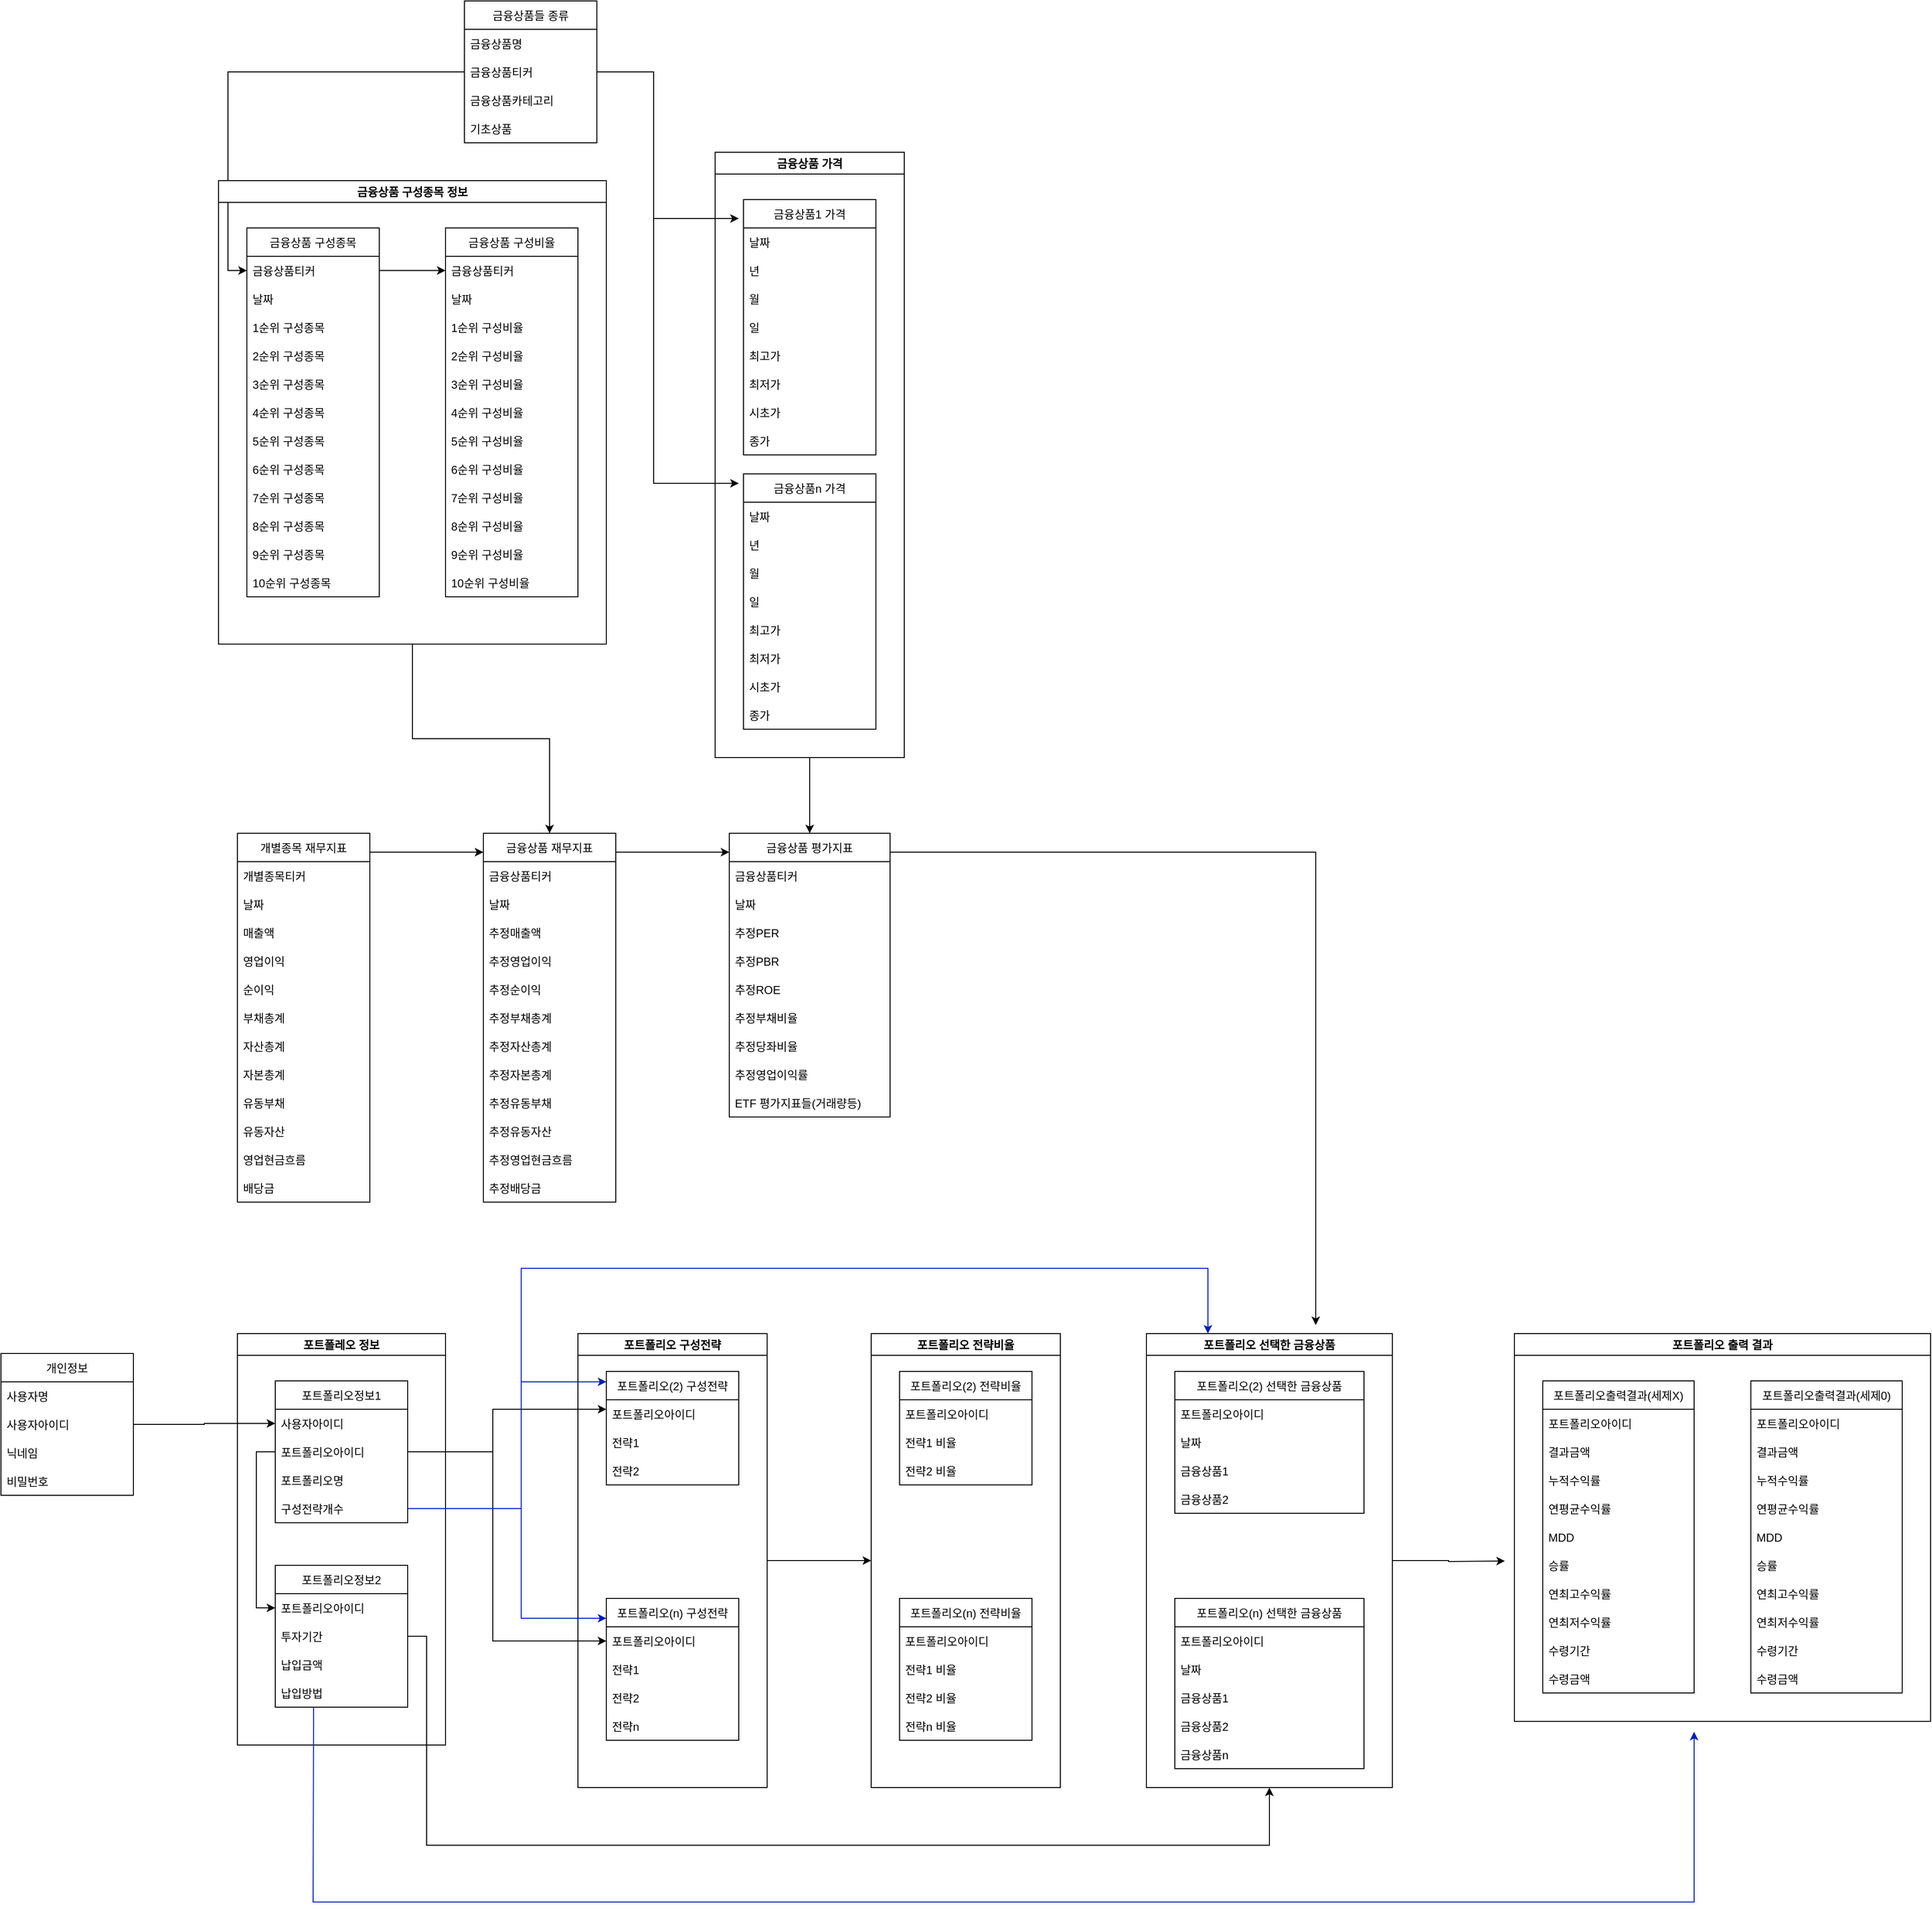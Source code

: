 <mxfile version="20.1.1" type="device"><diagram id="GFtjAihlC2JO0e8D6ko2" name="Page-1"><mxGraphModel dx="4281" dy="3286" grid="1" gridSize="10" guides="1" tooltips="1" connect="1" arrows="1" fold="1" page="1" pageScale="1" pageWidth="827" pageHeight="1169" math="0" shadow="0"><root><mxCell id="0"/><mxCell id="1" parent="0"/><mxCell id="YoC8NdEeGXSL1M3V699k-15" style="edgeStyle=orthogonalEdgeStyle;rounded=0;orthogonalLoop=1;jettySize=auto;html=1;entryX=0;entryY=0.5;entryDx=0;entryDy=0;" edge="1" parent="1" source="wI8_ZydbET9ZYzjQQSY7-1" target="wI8_ZydbET9ZYzjQQSY7-44"><mxGeometry relative="1" as="geometry"><Array as="points"><mxPoint x="-370" y="-165"/><mxPoint x="-370" y="45"/></Array></mxGeometry></mxCell><mxCell id="wI8_ZydbET9ZYzjQQSY7-1" value="금융상품들 종류" style="swimlane;fontStyle=0;childLayout=stackLayout;horizontal=1;startSize=30;horizontalStack=0;resizeParent=1;resizeParentMax=0;resizeLast=0;collapsible=1;marginBottom=0;" parent="1" vertex="1"><mxGeometry x="-120" y="-240" width="140" height="150" as="geometry"/></mxCell><mxCell id="wI8_ZydbET9ZYzjQQSY7-2" value="금융상품명" style="text;strokeColor=none;fillColor=none;align=left;verticalAlign=middle;spacingLeft=4;spacingRight=4;overflow=hidden;points=[[0,0.5],[1,0.5]];portConstraint=eastwest;rotatable=0;" parent="wI8_ZydbET9ZYzjQQSY7-1" vertex="1"><mxGeometry y="30" width="140" height="30" as="geometry"/></mxCell><mxCell id="wI8_ZydbET9ZYzjQQSY7-3" value="금융상품티커" style="text;strokeColor=none;fillColor=none;align=left;verticalAlign=middle;spacingLeft=4;spacingRight=4;overflow=hidden;points=[[0,0.5],[1,0.5]];portConstraint=eastwest;rotatable=0;" parent="wI8_ZydbET9ZYzjQQSY7-1" vertex="1"><mxGeometry y="60" width="140" height="30" as="geometry"/></mxCell><mxCell id="wI8_ZydbET9ZYzjQQSY7-4" value="금융상품카테고리" style="text;strokeColor=none;fillColor=none;align=left;verticalAlign=middle;spacingLeft=4;spacingRight=4;overflow=hidden;points=[[0,0.5],[1,0.5]];portConstraint=eastwest;rotatable=0;" parent="wI8_ZydbET9ZYzjQQSY7-1" vertex="1"><mxGeometry y="90" width="140" height="30" as="geometry"/></mxCell><mxCell id="wI8_ZydbET9ZYzjQQSY7-10" value="기초상품" style="text;strokeColor=none;fillColor=none;align=left;verticalAlign=middle;spacingLeft=4;spacingRight=4;overflow=hidden;points=[[0,0.5],[1,0.5]];portConstraint=eastwest;rotatable=0;" parent="wI8_ZydbET9ZYzjQQSY7-1" vertex="1"><mxGeometry y="120" width="140" height="30" as="geometry"/></mxCell><mxCell id="wI8_ZydbET9ZYzjQQSY7-11" value="금융상품1 가격" style="swimlane;fontStyle=0;childLayout=stackLayout;horizontal=1;startSize=30;horizontalStack=0;resizeParent=1;resizeParentMax=0;resizeLast=0;collapsible=1;marginBottom=0;" parent="1" vertex="1"><mxGeometry x="175" y="-30" width="140" height="270" as="geometry"/></mxCell><mxCell id="wI8_ZydbET9ZYzjQQSY7-12" value="날짜" style="text;strokeColor=none;fillColor=none;align=left;verticalAlign=middle;spacingLeft=4;spacingRight=4;overflow=hidden;points=[[0,0.5],[1,0.5]];portConstraint=eastwest;rotatable=0;" parent="wI8_ZydbET9ZYzjQQSY7-11" vertex="1"><mxGeometry y="30" width="140" height="30" as="geometry"/></mxCell><mxCell id="wI8_ZydbET9ZYzjQQSY7-13" value="년" style="text;strokeColor=none;fillColor=none;align=left;verticalAlign=middle;spacingLeft=4;spacingRight=4;overflow=hidden;points=[[0,0.5],[1,0.5]];portConstraint=eastwest;rotatable=0;" parent="wI8_ZydbET9ZYzjQQSY7-11" vertex="1"><mxGeometry y="60" width="140" height="30" as="geometry"/></mxCell><mxCell id="wI8_ZydbET9ZYzjQQSY7-14" value="월" style="text;strokeColor=none;fillColor=none;align=left;verticalAlign=middle;spacingLeft=4;spacingRight=4;overflow=hidden;points=[[0,0.5],[1,0.5]];portConstraint=eastwest;rotatable=0;" parent="wI8_ZydbET9ZYzjQQSY7-11" vertex="1"><mxGeometry y="90" width="140" height="30" as="geometry"/></mxCell><mxCell id="wI8_ZydbET9ZYzjQQSY7-15" value="일" style="text;strokeColor=none;fillColor=none;align=left;verticalAlign=middle;spacingLeft=4;spacingRight=4;overflow=hidden;points=[[0,0.5],[1,0.5]];portConstraint=eastwest;rotatable=0;" parent="wI8_ZydbET9ZYzjQQSY7-11" vertex="1"><mxGeometry y="120" width="140" height="30" as="geometry"/></mxCell><mxCell id="wI8_ZydbET9ZYzjQQSY7-16" value="최고가" style="text;strokeColor=none;fillColor=none;align=left;verticalAlign=middle;spacingLeft=4;spacingRight=4;overflow=hidden;points=[[0,0.5],[1,0.5]];portConstraint=eastwest;rotatable=0;" parent="wI8_ZydbET9ZYzjQQSY7-11" vertex="1"><mxGeometry y="150" width="140" height="30" as="geometry"/></mxCell><mxCell id="wI8_ZydbET9ZYzjQQSY7-17" value="최저가" style="text;strokeColor=none;fillColor=none;align=left;verticalAlign=middle;spacingLeft=4;spacingRight=4;overflow=hidden;points=[[0,0.5],[1,0.5]];portConstraint=eastwest;rotatable=0;" parent="wI8_ZydbET9ZYzjQQSY7-11" vertex="1"><mxGeometry y="180" width="140" height="30" as="geometry"/></mxCell><mxCell id="wI8_ZydbET9ZYzjQQSY7-18" value="시초가" style="text;strokeColor=none;fillColor=none;align=left;verticalAlign=middle;spacingLeft=4;spacingRight=4;overflow=hidden;points=[[0,0.5],[1,0.5]];portConstraint=eastwest;rotatable=0;" parent="wI8_ZydbET9ZYzjQQSY7-11" vertex="1"><mxGeometry y="210" width="140" height="30" as="geometry"/></mxCell><mxCell id="wI8_ZydbET9ZYzjQQSY7-19" value="종가" style="text;strokeColor=none;fillColor=none;align=left;verticalAlign=middle;spacingLeft=4;spacingRight=4;overflow=hidden;points=[[0,0.5],[1,0.5]];portConstraint=eastwest;rotatable=0;" parent="wI8_ZydbET9ZYzjQQSY7-11" vertex="1"><mxGeometry y="240" width="140" height="30" as="geometry"/></mxCell><mxCell id="wI8_ZydbET9ZYzjQQSY7-56" value="개별종목 재무지표" style="swimlane;fontStyle=0;childLayout=stackLayout;horizontal=1;startSize=30;horizontalStack=0;resizeParent=1;resizeParentMax=0;resizeLast=0;collapsible=1;marginBottom=0;" parent="1" vertex="1"><mxGeometry x="-360" y="640" width="140" height="390" as="geometry"/></mxCell><mxCell id="wI8_ZydbET9ZYzjQQSY7-57" value="개별종목티커" style="text;strokeColor=none;fillColor=none;align=left;verticalAlign=middle;spacingLeft=4;spacingRight=4;overflow=hidden;points=[[0,0.5],[1,0.5]];portConstraint=eastwest;rotatable=0;" parent="wI8_ZydbET9ZYzjQQSY7-56" vertex="1"><mxGeometry y="30" width="140" height="30" as="geometry"/></mxCell><mxCell id="wI8_ZydbET9ZYzjQQSY7-58" value="날짜" style="text;strokeColor=none;fillColor=none;align=left;verticalAlign=middle;spacingLeft=4;spacingRight=4;overflow=hidden;points=[[0,0.5],[1,0.5]];portConstraint=eastwest;rotatable=0;" parent="wI8_ZydbET9ZYzjQQSY7-56" vertex="1"><mxGeometry y="60" width="140" height="30" as="geometry"/></mxCell><mxCell id="wI8_ZydbET9ZYzjQQSY7-59" value="매출액" style="text;strokeColor=none;fillColor=none;align=left;verticalAlign=middle;spacingLeft=4;spacingRight=4;overflow=hidden;points=[[0,0.5],[1,0.5]];portConstraint=eastwest;rotatable=0;" parent="wI8_ZydbET9ZYzjQQSY7-56" vertex="1"><mxGeometry y="90" width="140" height="30" as="geometry"/></mxCell><mxCell id="wI8_ZydbET9ZYzjQQSY7-60" value="영업이익" style="text;strokeColor=none;fillColor=none;align=left;verticalAlign=middle;spacingLeft=4;spacingRight=4;overflow=hidden;points=[[0,0.5],[1,0.5]];portConstraint=eastwest;rotatable=0;" parent="wI8_ZydbET9ZYzjQQSY7-56" vertex="1"><mxGeometry y="120" width="140" height="30" as="geometry"/></mxCell><mxCell id="wI8_ZydbET9ZYzjQQSY7-61" value="순이익" style="text;strokeColor=none;fillColor=none;align=left;verticalAlign=middle;spacingLeft=4;spacingRight=4;overflow=hidden;points=[[0,0.5],[1,0.5]];portConstraint=eastwest;rotatable=0;" parent="wI8_ZydbET9ZYzjQQSY7-56" vertex="1"><mxGeometry y="150" width="140" height="30" as="geometry"/></mxCell><mxCell id="wI8_ZydbET9ZYzjQQSY7-62" value="부채총계" style="text;strokeColor=none;fillColor=none;align=left;verticalAlign=middle;spacingLeft=4;spacingRight=4;overflow=hidden;points=[[0,0.5],[1,0.5]];portConstraint=eastwest;rotatable=0;" parent="wI8_ZydbET9ZYzjQQSY7-56" vertex="1"><mxGeometry y="180" width="140" height="30" as="geometry"/></mxCell><mxCell id="wI8_ZydbET9ZYzjQQSY7-63" value="자산총계" style="text;strokeColor=none;fillColor=none;align=left;verticalAlign=middle;spacingLeft=4;spacingRight=4;overflow=hidden;points=[[0,0.5],[1,0.5]];portConstraint=eastwest;rotatable=0;" parent="wI8_ZydbET9ZYzjQQSY7-56" vertex="1"><mxGeometry y="210" width="140" height="30" as="geometry"/></mxCell><mxCell id="wI8_ZydbET9ZYzjQQSY7-64" value="자본총계" style="text;strokeColor=none;fillColor=none;align=left;verticalAlign=middle;spacingLeft=4;spacingRight=4;overflow=hidden;points=[[0,0.5],[1,0.5]];portConstraint=eastwest;rotatable=0;" parent="wI8_ZydbET9ZYzjQQSY7-56" vertex="1"><mxGeometry y="240" width="140" height="30" as="geometry"/></mxCell><mxCell id="wI8_ZydbET9ZYzjQQSY7-65" value="유동부채" style="text;strokeColor=none;fillColor=none;align=left;verticalAlign=middle;spacingLeft=4;spacingRight=4;overflow=hidden;points=[[0,0.5],[1,0.5]];portConstraint=eastwest;rotatable=0;" parent="wI8_ZydbET9ZYzjQQSY7-56" vertex="1"><mxGeometry y="270" width="140" height="30" as="geometry"/></mxCell><mxCell id="wI8_ZydbET9ZYzjQQSY7-66" value="유동자산" style="text;strokeColor=none;fillColor=none;align=left;verticalAlign=middle;spacingLeft=4;spacingRight=4;overflow=hidden;points=[[0,0.5],[1,0.5]];portConstraint=eastwest;rotatable=0;" parent="wI8_ZydbET9ZYzjQQSY7-56" vertex="1"><mxGeometry y="300" width="140" height="30" as="geometry"/></mxCell><mxCell id="wI8_ZydbET9ZYzjQQSY7-67" value="영업현금흐름" style="text;strokeColor=none;fillColor=none;align=left;verticalAlign=middle;spacingLeft=4;spacingRight=4;overflow=hidden;points=[[0,0.5],[1,0.5]];portConstraint=eastwest;rotatable=0;" parent="wI8_ZydbET9ZYzjQQSY7-56" vertex="1"><mxGeometry y="330" width="140" height="30" as="geometry"/></mxCell><mxCell id="wI8_ZydbET9ZYzjQQSY7-68" value="배당금" style="text;strokeColor=none;fillColor=none;align=left;verticalAlign=middle;spacingLeft=4;spacingRight=4;overflow=hidden;points=[[0,0.5],[1,0.5]];portConstraint=eastwest;rotatable=0;" parent="wI8_ZydbET9ZYzjQQSY7-56" vertex="1"><mxGeometry y="360" width="140" height="30" as="geometry"/></mxCell><mxCell id="wI8_ZydbET9ZYzjQQSY7-70" value="금융상품 재무지표" style="swimlane;fontStyle=0;childLayout=stackLayout;horizontal=1;startSize=30;horizontalStack=0;resizeParent=1;resizeParentMax=0;resizeLast=0;collapsible=1;marginBottom=0;" parent="1" vertex="1"><mxGeometry x="-100" y="640" width="140" height="390" as="geometry"/></mxCell><mxCell id="wI8_ZydbET9ZYzjQQSY7-71" value="금융상품티커" style="text;strokeColor=none;fillColor=none;align=left;verticalAlign=middle;spacingLeft=4;spacingRight=4;overflow=hidden;points=[[0,0.5],[1,0.5]];portConstraint=eastwest;rotatable=0;" parent="wI8_ZydbET9ZYzjQQSY7-70" vertex="1"><mxGeometry y="30" width="140" height="30" as="geometry"/></mxCell><mxCell id="wI8_ZydbET9ZYzjQQSY7-72" value="날짜" style="text;strokeColor=none;fillColor=none;align=left;verticalAlign=middle;spacingLeft=4;spacingRight=4;overflow=hidden;points=[[0,0.5],[1,0.5]];portConstraint=eastwest;rotatable=0;" parent="wI8_ZydbET9ZYzjQQSY7-70" vertex="1"><mxGeometry y="60" width="140" height="30" as="geometry"/></mxCell><mxCell id="wI8_ZydbET9ZYzjQQSY7-73" value="추정매출액" style="text;strokeColor=none;fillColor=none;align=left;verticalAlign=middle;spacingLeft=4;spacingRight=4;overflow=hidden;points=[[0,0.5],[1,0.5]];portConstraint=eastwest;rotatable=0;" parent="wI8_ZydbET9ZYzjQQSY7-70" vertex="1"><mxGeometry y="90" width="140" height="30" as="geometry"/></mxCell><mxCell id="wI8_ZydbET9ZYzjQQSY7-74" value="추정영업이익" style="text;strokeColor=none;fillColor=none;align=left;verticalAlign=middle;spacingLeft=4;spacingRight=4;overflow=hidden;points=[[0,0.5],[1,0.5]];portConstraint=eastwest;rotatable=0;" parent="wI8_ZydbET9ZYzjQQSY7-70" vertex="1"><mxGeometry y="120" width="140" height="30" as="geometry"/></mxCell><mxCell id="wI8_ZydbET9ZYzjQQSY7-75" value="추정순이익" style="text;strokeColor=none;fillColor=none;align=left;verticalAlign=middle;spacingLeft=4;spacingRight=4;overflow=hidden;points=[[0,0.5],[1,0.5]];portConstraint=eastwest;rotatable=0;" parent="wI8_ZydbET9ZYzjQQSY7-70" vertex="1"><mxGeometry y="150" width="140" height="30" as="geometry"/></mxCell><mxCell id="wI8_ZydbET9ZYzjQQSY7-76" value="추정부채총계" style="text;strokeColor=none;fillColor=none;align=left;verticalAlign=middle;spacingLeft=4;spacingRight=4;overflow=hidden;points=[[0,0.5],[1,0.5]];portConstraint=eastwest;rotatable=0;" parent="wI8_ZydbET9ZYzjQQSY7-70" vertex="1"><mxGeometry y="180" width="140" height="30" as="geometry"/></mxCell><mxCell id="wI8_ZydbET9ZYzjQQSY7-77" value="추정자산총계" style="text;strokeColor=none;fillColor=none;align=left;verticalAlign=middle;spacingLeft=4;spacingRight=4;overflow=hidden;points=[[0,0.5],[1,0.5]];portConstraint=eastwest;rotatable=0;" parent="wI8_ZydbET9ZYzjQQSY7-70" vertex="1"><mxGeometry y="210" width="140" height="30" as="geometry"/></mxCell><mxCell id="wI8_ZydbET9ZYzjQQSY7-78" value="추정자본총계" style="text;strokeColor=none;fillColor=none;align=left;verticalAlign=middle;spacingLeft=4;spacingRight=4;overflow=hidden;points=[[0,0.5],[1,0.5]];portConstraint=eastwest;rotatable=0;" parent="wI8_ZydbET9ZYzjQQSY7-70" vertex="1"><mxGeometry y="240" width="140" height="30" as="geometry"/></mxCell><mxCell id="wI8_ZydbET9ZYzjQQSY7-79" value="추정유동부채" style="text;strokeColor=none;fillColor=none;align=left;verticalAlign=middle;spacingLeft=4;spacingRight=4;overflow=hidden;points=[[0,0.5],[1,0.5]];portConstraint=eastwest;rotatable=0;" parent="wI8_ZydbET9ZYzjQQSY7-70" vertex="1"><mxGeometry y="270" width="140" height="30" as="geometry"/></mxCell><mxCell id="wI8_ZydbET9ZYzjQQSY7-80" value="추정유동자산" style="text;strokeColor=none;fillColor=none;align=left;verticalAlign=middle;spacingLeft=4;spacingRight=4;overflow=hidden;points=[[0,0.5],[1,0.5]];portConstraint=eastwest;rotatable=0;" parent="wI8_ZydbET9ZYzjQQSY7-70" vertex="1"><mxGeometry y="300" width="140" height="30" as="geometry"/></mxCell><mxCell id="wI8_ZydbET9ZYzjQQSY7-81" value="추정영업현금흐름" style="text;strokeColor=none;fillColor=none;align=left;verticalAlign=middle;spacingLeft=4;spacingRight=4;overflow=hidden;points=[[0,0.5],[1,0.5]];portConstraint=eastwest;rotatable=0;" parent="wI8_ZydbET9ZYzjQQSY7-70" vertex="1"><mxGeometry y="330" width="140" height="30" as="geometry"/></mxCell><mxCell id="wI8_ZydbET9ZYzjQQSY7-82" value="추정배당금" style="text;strokeColor=none;fillColor=none;align=left;verticalAlign=middle;spacingLeft=4;spacingRight=4;overflow=hidden;points=[[0,0.5],[1,0.5]];portConstraint=eastwest;rotatable=0;" parent="wI8_ZydbET9ZYzjQQSY7-70" vertex="1"><mxGeometry y="360" width="140" height="30" as="geometry"/></mxCell><mxCell id="wI8_ZydbET9ZYzjQQSY7-84" value="금융상품 평가지표" style="swimlane;fontStyle=0;childLayout=stackLayout;horizontal=1;startSize=30;horizontalStack=0;resizeParent=1;resizeParentMax=0;resizeLast=0;collapsible=1;marginBottom=0;" parent="1" vertex="1"><mxGeometry x="160" y="640" width="170" height="300" as="geometry"/></mxCell><mxCell id="wI8_ZydbET9ZYzjQQSY7-85" value="금융상품티커" style="text;strokeColor=none;fillColor=none;align=left;verticalAlign=middle;spacingLeft=4;spacingRight=4;overflow=hidden;points=[[0,0.5],[1,0.5]];portConstraint=eastwest;rotatable=0;" parent="wI8_ZydbET9ZYzjQQSY7-84" vertex="1"><mxGeometry y="30" width="170" height="30" as="geometry"/></mxCell><mxCell id="wI8_ZydbET9ZYzjQQSY7-86" value="날짜" style="text;strokeColor=none;fillColor=none;align=left;verticalAlign=middle;spacingLeft=4;spacingRight=4;overflow=hidden;points=[[0,0.5],[1,0.5]];portConstraint=eastwest;rotatable=0;" parent="wI8_ZydbET9ZYzjQQSY7-84" vertex="1"><mxGeometry y="60" width="170" height="30" as="geometry"/></mxCell><mxCell id="wI8_ZydbET9ZYzjQQSY7-87" value="추정PER" style="text;strokeColor=none;fillColor=none;align=left;verticalAlign=middle;spacingLeft=4;spacingRight=4;overflow=hidden;points=[[0,0.5],[1,0.5]];portConstraint=eastwest;rotatable=0;" parent="wI8_ZydbET9ZYzjQQSY7-84" vertex="1"><mxGeometry y="90" width="170" height="30" as="geometry"/></mxCell><mxCell id="wI8_ZydbET9ZYzjQQSY7-88" value="추정PBR" style="text;strokeColor=none;fillColor=none;align=left;verticalAlign=middle;spacingLeft=4;spacingRight=4;overflow=hidden;points=[[0,0.5],[1,0.5]];portConstraint=eastwest;rotatable=0;" parent="wI8_ZydbET9ZYzjQQSY7-84" vertex="1"><mxGeometry y="120" width="170" height="30" as="geometry"/></mxCell><mxCell id="wI8_ZydbET9ZYzjQQSY7-89" value="추정ROE" style="text;strokeColor=none;fillColor=none;align=left;verticalAlign=middle;spacingLeft=4;spacingRight=4;overflow=hidden;points=[[0,0.5],[1,0.5]];portConstraint=eastwest;rotatable=0;" parent="wI8_ZydbET9ZYzjQQSY7-84" vertex="1"><mxGeometry y="150" width="170" height="30" as="geometry"/></mxCell><mxCell id="wI8_ZydbET9ZYzjQQSY7-90" value="추정부채비율" style="text;strokeColor=none;fillColor=none;align=left;verticalAlign=middle;spacingLeft=4;spacingRight=4;overflow=hidden;points=[[0,0.5],[1,0.5]];portConstraint=eastwest;rotatable=0;" parent="wI8_ZydbET9ZYzjQQSY7-84" vertex="1"><mxGeometry y="180" width="170" height="30" as="geometry"/></mxCell><mxCell id="wI8_ZydbET9ZYzjQQSY7-91" value="추정당좌비율" style="text;strokeColor=none;fillColor=none;align=left;verticalAlign=middle;spacingLeft=4;spacingRight=4;overflow=hidden;points=[[0,0.5],[1,0.5]];portConstraint=eastwest;rotatable=0;" parent="wI8_ZydbET9ZYzjQQSY7-84" vertex="1"><mxGeometry y="210" width="170" height="30" as="geometry"/></mxCell><mxCell id="wI8_ZydbET9ZYzjQQSY7-92" value="추정영업이익률" style="text;strokeColor=none;fillColor=none;align=left;verticalAlign=middle;spacingLeft=4;spacingRight=4;overflow=hidden;points=[[0,0.5],[1,0.5]];portConstraint=eastwest;rotatable=0;" parent="wI8_ZydbET9ZYzjQQSY7-84" vertex="1"><mxGeometry y="240" width="170" height="30" as="geometry"/></mxCell><mxCell id="wI8_ZydbET9ZYzjQQSY7-93" value="ETF 평가지표들(거래량등)" style="text;strokeColor=none;fillColor=none;align=left;verticalAlign=middle;spacingLeft=4;spacingRight=4;overflow=hidden;points=[[0,0.5],[1,0.5]];portConstraint=eastwest;rotatable=0;" parent="wI8_ZydbET9ZYzjQQSY7-84" vertex="1"><mxGeometry y="270" width="170" height="30" as="geometry"/></mxCell><mxCell id="wI8_ZydbET9ZYzjQQSY7-94" value="개인정보" style="swimlane;fontStyle=0;childLayout=stackLayout;horizontal=1;startSize=30;horizontalStack=0;resizeParent=1;resizeParentMax=0;resizeLast=0;collapsible=1;marginBottom=0;" parent="1" vertex="1"><mxGeometry x="-610" y="1190" width="140" height="150" as="geometry"/></mxCell><mxCell id="wI8_ZydbET9ZYzjQQSY7-95" value="사용자명" style="text;strokeColor=none;fillColor=none;align=left;verticalAlign=middle;spacingLeft=4;spacingRight=4;overflow=hidden;points=[[0,0.5],[1,0.5]];portConstraint=eastwest;rotatable=0;" parent="wI8_ZydbET9ZYzjQQSY7-94" vertex="1"><mxGeometry y="30" width="140" height="30" as="geometry"/></mxCell><mxCell id="wI8_ZydbET9ZYzjQQSY7-96" value="사용자아이디" style="text;strokeColor=none;fillColor=none;align=left;verticalAlign=middle;spacingLeft=4;spacingRight=4;overflow=hidden;points=[[0,0.5],[1,0.5]];portConstraint=eastwest;rotatable=0;" parent="wI8_ZydbET9ZYzjQQSY7-94" vertex="1"><mxGeometry y="60" width="140" height="30" as="geometry"/></mxCell><mxCell id="wI8_ZydbET9ZYzjQQSY7-97" value="닉네임" style="text;strokeColor=none;fillColor=none;align=left;verticalAlign=middle;spacingLeft=4;spacingRight=4;overflow=hidden;points=[[0,0.5],[1,0.5]];portConstraint=eastwest;rotatable=0;" parent="wI8_ZydbET9ZYzjQQSY7-94" vertex="1"><mxGeometry y="90" width="140" height="30" as="geometry"/></mxCell><mxCell id="wI8_ZydbET9ZYzjQQSY7-98" value="비밀번호" style="text;strokeColor=none;fillColor=none;align=left;verticalAlign=middle;spacingLeft=4;spacingRight=4;overflow=hidden;points=[[0,0.5],[1,0.5]];portConstraint=eastwest;rotatable=0;" parent="wI8_ZydbET9ZYzjQQSY7-94" vertex="1"><mxGeometry y="120" width="140" height="30" as="geometry"/></mxCell><mxCell id="wI8_ZydbET9ZYzjQQSY7-99" value="포트폴리오정보1" style="swimlane;fontStyle=0;childLayout=stackLayout;horizontal=1;startSize=30;horizontalStack=0;resizeParent=1;resizeParentMax=0;resizeLast=0;collapsible=1;marginBottom=0;" parent="1" vertex="1"><mxGeometry x="-320" y="1219" width="140" height="150" as="geometry"/></mxCell><mxCell id="wI8_ZydbET9ZYzjQQSY7-100" value="사용자아이디" style="text;strokeColor=none;fillColor=none;align=left;verticalAlign=middle;spacingLeft=4;spacingRight=4;overflow=hidden;points=[[0,0.5],[1,0.5]];portConstraint=eastwest;rotatable=0;" parent="wI8_ZydbET9ZYzjQQSY7-99" vertex="1"><mxGeometry y="30" width="140" height="30" as="geometry"/></mxCell><mxCell id="wI8_ZydbET9ZYzjQQSY7-101" value="포트폴리오아이디" style="text;strokeColor=none;fillColor=none;align=left;verticalAlign=middle;spacingLeft=4;spacingRight=4;overflow=hidden;points=[[0,0.5],[1,0.5]];portConstraint=eastwest;rotatable=0;" parent="wI8_ZydbET9ZYzjQQSY7-99" vertex="1"><mxGeometry y="60" width="140" height="30" as="geometry"/></mxCell><mxCell id="wI8_ZydbET9ZYzjQQSY7-102" value="포트폴리오명" style="text;strokeColor=none;fillColor=none;align=left;verticalAlign=middle;spacingLeft=4;spacingRight=4;overflow=hidden;points=[[0,0.5],[1,0.5]];portConstraint=eastwest;rotatable=0;" parent="wI8_ZydbET9ZYzjQQSY7-99" vertex="1"><mxGeometry y="90" width="140" height="30" as="geometry"/></mxCell><mxCell id="wI8_ZydbET9ZYzjQQSY7-103" value="구성전략개수" style="text;strokeColor=none;fillColor=none;align=left;verticalAlign=middle;spacingLeft=4;spacingRight=4;overflow=hidden;points=[[0,0.5],[1,0.5]];portConstraint=eastwest;rotatable=0;" parent="wI8_ZydbET9ZYzjQQSY7-99" vertex="1"><mxGeometry y="120" width="140" height="30" as="geometry"/></mxCell><mxCell id="wI8_ZydbET9ZYzjQQSY7-104" value="포트폴리오(2) 전략비율" style="swimlane;fontStyle=0;childLayout=stackLayout;horizontal=1;startSize=30;horizontalStack=0;resizeParent=1;resizeParentMax=0;resizeLast=0;collapsible=1;marginBottom=0;" parent="1" vertex="1"><mxGeometry x="340" y="1209" width="140" height="120" as="geometry"/></mxCell><mxCell id="wI8_ZydbET9ZYzjQQSY7-105" value="포트폴리오아이디" style="text;strokeColor=none;fillColor=none;align=left;verticalAlign=middle;spacingLeft=4;spacingRight=4;overflow=hidden;points=[[0,0.5],[1,0.5]];portConstraint=eastwest;rotatable=0;" parent="wI8_ZydbET9ZYzjQQSY7-104" vertex="1"><mxGeometry y="30" width="140" height="30" as="geometry"/></mxCell><mxCell id="wI8_ZydbET9ZYzjQQSY7-106" value="전략1 비율" style="text;strokeColor=none;fillColor=none;align=left;verticalAlign=middle;spacingLeft=4;spacingRight=4;overflow=hidden;points=[[0,0.5],[1,0.5]];portConstraint=eastwest;rotatable=0;" parent="wI8_ZydbET9ZYzjQQSY7-104" vertex="1"><mxGeometry y="60" width="140" height="30" as="geometry"/></mxCell><mxCell id="wI8_ZydbET9ZYzjQQSY7-107" value="전략2 비율" style="text;strokeColor=none;fillColor=none;align=left;verticalAlign=middle;spacingLeft=4;spacingRight=4;overflow=hidden;points=[[0,0.5],[1,0.5]];portConstraint=eastwest;rotatable=0;" parent="wI8_ZydbET9ZYzjQQSY7-104" vertex="1"><mxGeometry y="90" width="140" height="30" as="geometry"/></mxCell><mxCell id="wI8_ZydbET9ZYzjQQSY7-113" value="포트폴리오(2) 구성전략" style="swimlane;fontStyle=0;childLayout=stackLayout;horizontal=1;startSize=30;horizontalStack=0;resizeParent=1;resizeParentMax=0;resizeLast=0;collapsible=1;marginBottom=0;" parent="1" vertex="1"><mxGeometry x="30" y="1209" width="140" height="120" as="geometry"/></mxCell><mxCell id="wI8_ZydbET9ZYzjQQSY7-114" value="포트폴리오아이디" style="text;strokeColor=none;fillColor=none;align=left;verticalAlign=middle;spacingLeft=4;spacingRight=4;overflow=hidden;points=[[0,0.5],[1,0.5]];portConstraint=eastwest;rotatable=0;" parent="wI8_ZydbET9ZYzjQQSY7-113" vertex="1"><mxGeometry y="30" width="140" height="30" as="geometry"/></mxCell><mxCell id="wI8_ZydbET9ZYzjQQSY7-115" value="전략1" style="text;strokeColor=none;fillColor=none;align=left;verticalAlign=middle;spacingLeft=4;spacingRight=4;overflow=hidden;points=[[0,0.5],[1,0.5]];portConstraint=eastwest;rotatable=0;" parent="wI8_ZydbET9ZYzjQQSY7-113" vertex="1"><mxGeometry y="60" width="140" height="30" as="geometry"/></mxCell><mxCell id="wI8_ZydbET9ZYzjQQSY7-116" value="전략2" style="text;strokeColor=none;fillColor=none;align=left;verticalAlign=middle;spacingLeft=4;spacingRight=4;overflow=hidden;points=[[0,0.5],[1,0.5]];portConstraint=eastwest;rotatable=0;" parent="wI8_ZydbET9ZYzjQQSY7-113" vertex="1"><mxGeometry y="90" width="140" height="30" as="geometry"/></mxCell><mxCell id="wI8_ZydbET9ZYzjQQSY7-117" value="포트폴리오(2) 선택한 금융상품" style="swimlane;fontStyle=0;childLayout=stackLayout;horizontal=1;startSize=30;horizontalStack=0;resizeParent=1;resizeParentMax=0;resizeLast=0;collapsible=1;marginBottom=0;" parent="1" vertex="1"><mxGeometry x="631" y="1209" width="200" height="150" as="geometry"/></mxCell><mxCell id="wI8_ZydbET9ZYzjQQSY7-118" value="포트폴리오아이디" style="text;strokeColor=none;fillColor=none;align=left;verticalAlign=middle;spacingLeft=4;spacingRight=4;overflow=hidden;points=[[0,0.5],[1,0.5]];portConstraint=eastwest;rotatable=0;" parent="wI8_ZydbET9ZYzjQQSY7-117" vertex="1"><mxGeometry y="30" width="200" height="30" as="geometry"/></mxCell><mxCell id="wI8_ZydbET9ZYzjQQSY7-119" value="날짜" style="text;strokeColor=none;fillColor=none;align=left;verticalAlign=middle;spacingLeft=4;spacingRight=4;overflow=hidden;points=[[0,0.5],[1,0.5]];portConstraint=eastwest;rotatable=0;" parent="wI8_ZydbET9ZYzjQQSY7-117" vertex="1"><mxGeometry y="60" width="200" height="30" as="geometry"/></mxCell><mxCell id="wI8_ZydbET9ZYzjQQSY7-120" value="금융상품1" style="text;strokeColor=none;fillColor=none;align=left;verticalAlign=middle;spacingLeft=4;spacingRight=4;overflow=hidden;points=[[0,0.5],[1,0.5]];portConstraint=eastwest;rotatable=0;" parent="wI8_ZydbET9ZYzjQQSY7-117" vertex="1"><mxGeometry y="90" width="200" height="30" as="geometry"/></mxCell><mxCell id="wI8_ZydbET9ZYzjQQSY7-121" value="금융상품2" style="text;strokeColor=none;fillColor=none;align=left;verticalAlign=middle;spacingLeft=4;spacingRight=4;overflow=hidden;points=[[0,0.5],[1,0.5]];portConstraint=eastwest;rotatable=0;" parent="wI8_ZydbET9ZYzjQQSY7-117" vertex="1"><mxGeometry y="120" width="200" height="30" as="geometry"/></mxCell><mxCell id="wI8_ZydbET9ZYzjQQSY7-122" value="포트폴리오(n) 전략비율" style="swimlane;fontStyle=0;childLayout=stackLayout;horizontal=1;startSize=30;horizontalStack=0;resizeParent=1;resizeParentMax=0;resizeLast=0;collapsible=1;marginBottom=0;" parent="1" vertex="1"><mxGeometry x="340" y="1449" width="140" height="150" as="geometry"/></mxCell><mxCell id="wI8_ZydbET9ZYzjQQSY7-123" value="포트폴리오아이디" style="text;strokeColor=none;fillColor=none;align=left;verticalAlign=middle;spacingLeft=4;spacingRight=4;overflow=hidden;points=[[0,0.5],[1,0.5]];portConstraint=eastwest;rotatable=0;" parent="wI8_ZydbET9ZYzjQQSY7-122" vertex="1"><mxGeometry y="30" width="140" height="30" as="geometry"/></mxCell><mxCell id="wI8_ZydbET9ZYzjQQSY7-124" value="전략1 비율" style="text;strokeColor=none;fillColor=none;align=left;verticalAlign=middle;spacingLeft=4;spacingRight=4;overflow=hidden;points=[[0,0.5],[1,0.5]];portConstraint=eastwest;rotatable=0;" parent="wI8_ZydbET9ZYzjQQSY7-122" vertex="1"><mxGeometry y="60" width="140" height="30" as="geometry"/></mxCell><mxCell id="wI8_ZydbET9ZYzjQQSY7-125" value="전략2 비율" style="text;strokeColor=none;fillColor=none;align=left;verticalAlign=middle;spacingLeft=4;spacingRight=4;overflow=hidden;points=[[0,0.5],[1,0.5]];portConstraint=eastwest;rotatable=0;" parent="wI8_ZydbET9ZYzjQQSY7-122" vertex="1"><mxGeometry y="90" width="140" height="30" as="geometry"/></mxCell><mxCell id="wI8_ZydbET9ZYzjQQSY7-135" value="전략n 비율" style="text;strokeColor=none;fillColor=none;align=left;verticalAlign=middle;spacingLeft=4;spacingRight=4;overflow=hidden;points=[[0,0.5],[1,0.5]];portConstraint=eastwest;rotatable=0;" parent="wI8_ZydbET9ZYzjQQSY7-122" vertex="1"><mxGeometry y="120" width="140" height="30" as="geometry"/></mxCell><mxCell id="wI8_ZydbET9ZYzjQQSY7-126" value="포트폴리오(n) 구성전략" style="swimlane;fontStyle=0;childLayout=stackLayout;horizontal=1;startSize=30;horizontalStack=0;resizeParent=1;resizeParentMax=0;resizeLast=0;collapsible=1;marginBottom=0;" parent="1" vertex="1"><mxGeometry x="30" y="1449" width="140" height="150" as="geometry"/></mxCell><mxCell id="wI8_ZydbET9ZYzjQQSY7-127" value="포트폴리오아이디" style="text;strokeColor=none;fillColor=none;align=left;verticalAlign=middle;spacingLeft=4;spacingRight=4;overflow=hidden;points=[[0,0.5],[1,0.5]];portConstraint=eastwest;rotatable=0;" parent="wI8_ZydbET9ZYzjQQSY7-126" vertex="1"><mxGeometry y="30" width="140" height="30" as="geometry"/></mxCell><mxCell id="wI8_ZydbET9ZYzjQQSY7-128" value="전략1" style="text;strokeColor=none;fillColor=none;align=left;verticalAlign=middle;spacingLeft=4;spacingRight=4;overflow=hidden;points=[[0,0.5],[1,0.5]];portConstraint=eastwest;rotatable=0;" parent="wI8_ZydbET9ZYzjQQSY7-126" vertex="1"><mxGeometry y="60" width="140" height="30" as="geometry"/></mxCell><mxCell id="wI8_ZydbET9ZYzjQQSY7-129" value="전략2" style="text;strokeColor=none;fillColor=none;align=left;verticalAlign=middle;spacingLeft=4;spacingRight=4;overflow=hidden;points=[[0,0.5],[1,0.5]];portConstraint=eastwest;rotatable=0;" parent="wI8_ZydbET9ZYzjQQSY7-126" vertex="1"><mxGeometry y="90" width="140" height="30" as="geometry"/></mxCell><mxCell id="wI8_ZydbET9ZYzjQQSY7-136" value="전략n" style="text;strokeColor=none;fillColor=none;align=left;verticalAlign=middle;spacingLeft=4;spacingRight=4;overflow=hidden;points=[[0,0.5],[1,0.5]];portConstraint=eastwest;rotatable=0;" parent="wI8_ZydbET9ZYzjQQSY7-126" vertex="1"><mxGeometry y="120" width="140" height="30" as="geometry"/></mxCell><mxCell id="wI8_ZydbET9ZYzjQQSY7-130" value="포트폴리오(n) 선택한 금융상품" style="swimlane;fontStyle=0;childLayout=stackLayout;horizontal=1;startSize=30;horizontalStack=0;resizeParent=1;resizeParentMax=0;resizeLast=0;collapsible=1;marginBottom=0;" parent="1" vertex="1"><mxGeometry x="631" y="1449" width="200" height="180" as="geometry"/></mxCell><mxCell id="wI8_ZydbET9ZYzjQQSY7-131" value="포트폴리오아이디" style="text;strokeColor=none;fillColor=none;align=left;verticalAlign=middle;spacingLeft=4;spacingRight=4;overflow=hidden;points=[[0,0.5],[1,0.5]];portConstraint=eastwest;rotatable=0;" parent="wI8_ZydbET9ZYzjQQSY7-130" vertex="1"><mxGeometry y="30" width="200" height="30" as="geometry"/></mxCell><mxCell id="wI8_ZydbET9ZYzjQQSY7-132" value="날짜" style="text;strokeColor=none;fillColor=none;align=left;verticalAlign=middle;spacingLeft=4;spacingRight=4;overflow=hidden;points=[[0,0.5],[1,0.5]];portConstraint=eastwest;rotatable=0;" parent="wI8_ZydbET9ZYzjQQSY7-130" vertex="1"><mxGeometry y="60" width="200" height="30" as="geometry"/></mxCell><mxCell id="wI8_ZydbET9ZYzjQQSY7-133" value="금융상품1" style="text;strokeColor=none;fillColor=none;align=left;verticalAlign=middle;spacingLeft=4;spacingRight=4;overflow=hidden;points=[[0,0.5],[1,0.5]];portConstraint=eastwest;rotatable=0;" parent="wI8_ZydbET9ZYzjQQSY7-130" vertex="1"><mxGeometry y="90" width="200" height="30" as="geometry"/></mxCell><mxCell id="wI8_ZydbET9ZYzjQQSY7-134" value="금융상품2" style="text;strokeColor=none;fillColor=none;align=left;verticalAlign=middle;spacingLeft=4;spacingRight=4;overflow=hidden;points=[[0,0.5],[1,0.5]];portConstraint=eastwest;rotatable=0;" parent="wI8_ZydbET9ZYzjQQSY7-130" vertex="1"><mxGeometry y="120" width="200" height="30" as="geometry"/></mxCell><mxCell id="wI8_ZydbET9ZYzjQQSY7-137" value="금융상품n" style="text;strokeColor=none;fillColor=none;align=left;verticalAlign=middle;spacingLeft=4;spacingRight=4;overflow=hidden;points=[[0,0.5],[1,0.5]];portConstraint=eastwest;rotatable=0;" parent="wI8_ZydbET9ZYzjQQSY7-130" vertex="1"><mxGeometry y="150" width="200" height="30" as="geometry"/></mxCell><mxCell id="wI8_ZydbET9ZYzjQQSY7-138" value="금융상품n 가격" style="swimlane;fontStyle=0;childLayout=stackLayout;horizontal=1;startSize=30;horizontalStack=0;resizeParent=1;resizeParentMax=0;resizeLast=0;collapsible=1;marginBottom=0;" parent="1" vertex="1"><mxGeometry x="175" y="260" width="140" height="270" as="geometry"/></mxCell><mxCell id="wI8_ZydbET9ZYzjQQSY7-139" value="날짜" style="text;strokeColor=none;fillColor=none;align=left;verticalAlign=middle;spacingLeft=4;spacingRight=4;overflow=hidden;points=[[0,0.5],[1,0.5]];portConstraint=eastwest;rotatable=0;" parent="wI8_ZydbET9ZYzjQQSY7-138" vertex="1"><mxGeometry y="30" width="140" height="30" as="geometry"/></mxCell><mxCell id="wI8_ZydbET9ZYzjQQSY7-140" value="년" style="text;strokeColor=none;fillColor=none;align=left;verticalAlign=middle;spacingLeft=4;spacingRight=4;overflow=hidden;points=[[0,0.5],[1,0.5]];portConstraint=eastwest;rotatable=0;" parent="wI8_ZydbET9ZYzjQQSY7-138" vertex="1"><mxGeometry y="60" width="140" height="30" as="geometry"/></mxCell><mxCell id="wI8_ZydbET9ZYzjQQSY7-141" value="월" style="text;strokeColor=none;fillColor=none;align=left;verticalAlign=middle;spacingLeft=4;spacingRight=4;overflow=hidden;points=[[0,0.5],[1,0.5]];portConstraint=eastwest;rotatable=0;" parent="wI8_ZydbET9ZYzjQQSY7-138" vertex="1"><mxGeometry y="90" width="140" height="30" as="geometry"/></mxCell><mxCell id="wI8_ZydbET9ZYzjQQSY7-142" value="일" style="text;strokeColor=none;fillColor=none;align=left;verticalAlign=middle;spacingLeft=4;spacingRight=4;overflow=hidden;points=[[0,0.5],[1,0.5]];portConstraint=eastwest;rotatable=0;" parent="wI8_ZydbET9ZYzjQQSY7-138" vertex="1"><mxGeometry y="120" width="140" height="30" as="geometry"/></mxCell><mxCell id="wI8_ZydbET9ZYzjQQSY7-143" value="최고가" style="text;strokeColor=none;fillColor=none;align=left;verticalAlign=middle;spacingLeft=4;spacingRight=4;overflow=hidden;points=[[0,0.5],[1,0.5]];portConstraint=eastwest;rotatable=0;" parent="wI8_ZydbET9ZYzjQQSY7-138" vertex="1"><mxGeometry y="150" width="140" height="30" as="geometry"/></mxCell><mxCell id="wI8_ZydbET9ZYzjQQSY7-144" value="최저가" style="text;strokeColor=none;fillColor=none;align=left;verticalAlign=middle;spacingLeft=4;spacingRight=4;overflow=hidden;points=[[0,0.5],[1,0.5]];portConstraint=eastwest;rotatable=0;" parent="wI8_ZydbET9ZYzjQQSY7-138" vertex="1"><mxGeometry y="180" width="140" height="30" as="geometry"/></mxCell><mxCell id="wI8_ZydbET9ZYzjQQSY7-145" value="시초가" style="text;strokeColor=none;fillColor=none;align=left;verticalAlign=middle;spacingLeft=4;spacingRight=4;overflow=hidden;points=[[0,0.5],[1,0.5]];portConstraint=eastwest;rotatable=0;" parent="wI8_ZydbET9ZYzjQQSY7-138" vertex="1"><mxGeometry y="210" width="140" height="30" as="geometry"/></mxCell><mxCell id="wI8_ZydbET9ZYzjQQSY7-146" value="종가" style="text;strokeColor=none;fillColor=none;align=left;verticalAlign=middle;spacingLeft=4;spacingRight=4;overflow=hidden;points=[[0,0.5],[1,0.5]];portConstraint=eastwest;rotatable=0;" parent="wI8_ZydbET9ZYzjQQSY7-138" vertex="1"><mxGeometry y="240" width="140" height="30" as="geometry"/></mxCell><mxCell id="wI8_ZydbET9ZYzjQQSY7-151" value="포트폴리오정보2" style="swimlane;fontStyle=0;childLayout=stackLayout;horizontal=1;startSize=30;horizontalStack=0;resizeParent=1;resizeParentMax=0;resizeLast=0;collapsible=1;marginBottom=0;" parent="1" vertex="1"><mxGeometry x="-320" y="1414" width="140" height="150" as="geometry"/></mxCell><mxCell id="wI8_ZydbET9ZYzjQQSY7-152" value="포트폴리오아이디" style="text;strokeColor=none;fillColor=none;align=left;verticalAlign=middle;spacingLeft=4;spacingRight=4;overflow=hidden;points=[[0,0.5],[1,0.5]];portConstraint=eastwest;rotatable=0;" parent="wI8_ZydbET9ZYzjQQSY7-151" vertex="1"><mxGeometry y="30" width="140" height="30" as="geometry"/></mxCell><mxCell id="wI8_ZydbET9ZYzjQQSY7-153" value="투자기간" style="text;strokeColor=none;fillColor=none;align=left;verticalAlign=middle;spacingLeft=4;spacingRight=4;overflow=hidden;points=[[0,0.5],[1,0.5]];portConstraint=eastwest;rotatable=0;" parent="wI8_ZydbET9ZYzjQQSY7-151" vertex="1"><mxGeometry y="60" width="140" height="30" as="geometry"/></mxCell><mxCell id="wI8_ZydbET9ZYzjQQSY7-154" value="납입금액" style="text;strokeColor=none;fillColor=none;align=left;verticalAlign=middle;spacingLeft=4;spacingRight=4;overflow=hidden;points=[[0,0.5],[1,0.5]];portConstraint=eastwest;rotatable=0;" parent="wI8_ZydbET9ZYzjQQSY7-151" vertex="1"><mxGeometry y="90" width="140" height="30" as="geometry"/></mxCell><mxCell id="wI8_ZydbET9ZYzjQQSY7-155" value="납입방법" style="text;strokeColor=none;fillColor=none;align=left;verticalAlign=middle;spacingLeft=4;spacingRight=4;overflow=hidden;points=[[0,0.5],[1,0.5]];portConstraint=eastwest;rotatable=0;" parent="wI8_ZydbET9ZYzjQQSY7-151" vertex="1"><mxGeometry y="120" width="140" height="30" as="geometry"/></mxCell><mxCell id="wI8_ZydbET9ZYzjQQSY7-162" value="포트폴리오출력결과(세제X)" style="swimlane;fontStyle=0;childLayout=stackLayout;horizontal=1;startSize=30;horizontalStack=0;resizeParent=1;resizeParentMax=0;resizeLast=0;collapsible=1;marginBottom=0;" parent="1" vertex="1"><mxGeometry x="1020" y="1219" width="160" height="330" as="geometry"/></mxCell><mxCell id="wI8_ZydbET9ZYzjQQSY7-163" value="포트폴리오아이디" style="text;strokeColor=none;fillColor=none;align=left;verticalAlign=middle;spacingLeft=4;spacingRight=4;overflow=hidden;points=[[0,0.5],[1,0.5]];portConstraint=eastwest;rotatable=0;" parent="wI8_ZydbET9ZYzjQQSY7-162" vertex="1"><mxGeometry y="30" width="160" height="30" as="geometry"/></mxCell><mxCell id="wI8_ZydbET9ZYzjQQSY7-164" value="결과금액" style="text;strokeColor=none;fillColor=none;align=left;verticalAlign=middle;spacingLeft=4;spacingRight=4;overflow=hidden;points=[[0,0.5],[1,0.5]];portConstraint=eastwest;rotatable=0;" parent="wI8_ZydbET9ZYzjQQSY7-162" vertex="1"><mxGeometry y="60" width="160" height="30" as="geometry"/></mxCell><mxCell id="wI8_ZydbET9ZYzjQQSY7-165" value="누적수익률" style="text;strokeColor=none;fillColor=none;align=left;verticalAlign=middle;spacingLeft=4;spacingRight=4;overflow=hidden;points=[[0,0.5],[1,0.5]];portConstraint=eastwest;rotatable=0;" parent="wI8_ZydbET9ZYzjQQSY7-162" vertex="1"><mxGeometry y="90" width="160" height="30" as="geometry"/></mxCell><mxCell id="wI8_ZydbET9ZYzjQQSY7-166" value="연평균수익률" style="text;strokeColor=none;fillColor=none;align=left;verticalAlign=middle;spacingLeft=4;spacingRight=4;overflow=hidden;points=[[0,0.5],[1,0.5]];portConstraint=eastwest;rotatable=0;" parent="wI8_ZydbET9ZYzjQQSY7-162" vertex="1"><mxGeometry y="120" width="160" height="30" as="geometry"/></mxCell><mxCell id="wI8_ZydbET9ZYzjQQSY7-167" value="MDD" style="text;strokeColor=none;fillColor=none;align=left;verticalAlign=middle;spacingLeft=4;spacingRight=4;overflow=hidden;points=[[0,0.5],[1,0.5]];portConstraint=eastwest;rotatable=0;" parent="wI8_ZydbET9ZYzjQQSY7-162" vertex="1"><mxGeometry y="150" width="160" height="30" as="geometry"/></mxCell><mxCell id="wI8_ZydbET9ZYzjQQSY7-168" value="승률" style="text;strokeColor=none;fillColor=none;align=left;verticalAlign=middle;spacingLeft=4;spacingRight=4;overflow=hidden;points=[[0,0.5],[1,0.5]];portConstraint=eastwest;rotatable=0;" parent="wI8_ZydbET9ZYzjQQSY7-162" vertex="1"><mxGeometry y="180" width="160" height="30" as="geometry"/></mxCell><mxCell id="wI8_ZydbET9ZYzjQQSY7-169" value="연최고수익률" style="text;strokeColor=none;fillColor=none;align=left;verticalAlign=middle;spacingLeft=4;spacingRight=4;overflow=hidden;points=[[0,0.5],[1,0.5]];portConstraint=eastwest;rotatable=0;" parent="wI8_ZydbET9ZYzjQQSY7-162" vertex="1"><mxGeometry y="210" width="160" height="30" as="geometry"/></mxCell><mxCell id="wI8_ZydbET9ZYzjQQSY7-170" value="연최저수익률" style="text;strokeColor=none;fillColor=none;align=left;verticalAlign=middle;spacingLeft=4;spacingRight=4;overflow=hidden;points=[[0,0.5],[1,0.5]];portConstraint=eastwest;rotatable=0;" parent="wI8_ZydbET9ZYzjQQSY7-162" vertex="1"><mxGeometry y="240" width="160" height="30" as="geometry"/></mxCell><mxCell id="wI8_ZydbET9ZYzjQQSY7-193" value="수령기간" style="text;strokeColor=none;fillColor=none;align=left;verticalAlign=middle;spacingLeft=4;spacingRight=4;overflow=hidden;points=[[0,0.5],[1,0.5]];portConstraint=eastwest;rotatable=0;" parent="wI8_ZydbET9ZYzjQQSY7-162" vertex="1"><mxGeometry y="270" width="160" height="30" as="geometry"/></mxCell><mxCell id="wI8_ZydbET9ZYzjQQSY7-194" value="수령금액" style="text;strokeColor=none;fillColor=none;align=left;verticalAlign=middle;spacingLeft=4;spacingRight=4;overflow=hidden;points=[[0,0.5],[1,0.5]];portConstraint=eastwest;rotatable=0;" parent="wI8_ZydbET9ZYzjQQSY7-162" vertex="1"><mxGeometry y="300" width="160" height="30" as="geometry"/></mxCell><mxCell id="wI8_ZydbET9ZYzjQQSY7-172" value="포트폴리오출력결과(세제0)" style="swimlane;fontStyle=0;childLayout=stackLayout;horizontal=1;startSize=30;horizontalStack=0;resizeParent=1;resizeParentMax=0;resizeLast=0;collapsible=1;marginBottom=0;" parent="1" vertex="1"><mxGeometry x="1240" y="1219" width="160" height="330" as="geometry"/></mxCell><mxCell id="wI8_ZydbET9ZYzjQQSY7-173" value="포트폴리오아이디" style="text;strokeColor=none;fillColor=none;align=left;verticalAlign=middle;spacingLeft=4;spacingRight=4;overflow=hidden;points=[[0,0.5],[1,0.5]];portConstraint=eastwest;rotatable=0;" parent="wI8_ZydbET9ZYzjQQSY7-172" vertex="1"><mxGeometry y="30" width="160" height="30" as="geometry"/></mxCell><mxCell id="wI8_ZydbET9ZYzjQQSY7-174" value="결과금액" style="text;strokeColor=none;fillColor=none;align=left;verticalAlign=middle;spacingLeft=4;spacingRight=4;overflow=hidden;points=[[0,0.5],[1,0.5]];portConstraint=eastwest;rotatable=0;" parent="wI8_ZydbET9ZYzjQQSY7-172" vertex="1"><mxGeometry y="60" width="160" height="30" as="geometry"/></mxCell><mxCell id="wI8_ZydbET9ZYzjQQSY7-175" value="누적수익률" style="text;strokeColor=none;fillColor=none;align=left;verticalAlign=middle;spacingLeft=4;spacingRight=4;overflow=hidden;points=[[0,0.5],[1,0.5]];portConstraint=eastwest;rotatable=0;" parent="wI8_ZydbET9ZYzjQQSY7-172" vertex="1"><mxGeometry y="90" width="160" height="30" as="geometry"/></mxCell><mxCell id="wI8_ZydbET9ZYzjQQSY7-176" value="연평균수익률" style="text;strokeColor=none;fillColor=none;align=left;verticalAlign=middle;spacingLeft=4;spacingRight=4;overflow=hidden;points=[[0,0.5],[1,0.5]];portConstraint=eastwest;rotatable=0;" parent="wI8_ZydbET9ZYzjQQSY7-172" vertex="1"><mxGeometry y="120" width="160" height="30" as="geometry"/></mxCell><mxCell id="wI8_ZydbET9ZYzjQQSY7-177" value="MDD" style="text;strokeColor=none;fillColor=none;align=left;verticalAlign=middle;spacingLeft=4;spacingRight=4;overflow=hidden;points=[[0,0.5],[1,0.5]];portConstraint=eastwest;rotatable=0;" parent="wI8_ZydbET9ZYzjQQSY7-172" vertex="1"><mxGeometry y="150" width="160" height="30" as="geometry"/></mxCell><mxCell id="wI8_ZydbET9ZYzjQQSY7-178" value="승률" style="text;strokeColor=none;fillColor=none;align=left;verticalAlign=middle;spacingLeft=4;spacingRight=4;overflow=hidden;points=[[0,0.5],[1,0.5]];portConstraint=eastwest;rotatable=0;" parent="wI8_ZydbET9ZYzjQQSY7-172" vertex="1"><mxGeometry y="180" width="160" height="30" as="geometry"/></mxCell><mxCell id="wI8_ZydbET9ZYzjQQSY7-179" value="연최고수익률" style="text;strokeColor=none;fillColor=none;align=left;verticalAlign=middle;spacingLeft=4;spacingRight=4;overflow=hidden;points=[[0,0.5],[1,0.5]];portConstraint=eastwest;rotatable=0;" parent="wI8_ZydbET9ZYzjQQSY7-172" vertex="1"><mxGeometry y="210" width="160" height="30" as="geometry"/></mxCell><mxCell id="wI8_ZydbET9ZYzjQQSY7-180" value="연최저수익률" style="text;strokeColor=none;fillColor=none;align=left;verticalAlign=middle;spacingLeft=4;spacingRight=4;overflow=hidden;points=[[0,0.5],[1,0.5]];portConstraint=eastwest;rotatable=0;" parent="wI8_ZydbET9ZYzjQQSY7-172" vertex="1"><mxGeometry y="240" width="160" height="30" as="geometry"/></mxCell><mxCell id="wI8_ZydbET9ZYzjQQSY7-181" value="수령기간" style="text;strokeColor=none;fillColor=none;align=left;verticalAlign=middle;spacingLeft=4;spacingRight=4;overflow=hidden;points=[[0,0.5],[1,0.5]];portConstraint=eastwest;rotatable=0;" parent="wI8_ZydbET9ZYzjQQSY7-172" vertex="1"><mxGeometry y="270" width="160" height="30" as="geometry"/></mxCell><mxCell id="wI8_ZydbET9ZYzjQQSY7-192" value="수령금액" style="text;strokeColor=none;fillColor=none;align=left;verticalAlign=middle;spacingLeft=4;spacingRight=4;overflow=hidden;points=[[0,0.5],[1,0.5]];portConstraint=eastwest;rotatable=0;" parent="wI8_ZydbET9ZYzjQQSY7-172" vertex="1"><mxGeometry y="300" width="160" height="30" as="geometry"/></mxCell><mxCell id="YoC8NdEeGXSL1M3V699k-31" style="edgeStyle=orthogonalEdgeStyle;rounded=0;orthogonalLoop=1;jettySize=auto;html=1;exitX=1;exitY=0.5;exitDx=0;exitDy=0;" edge="1" parent="1" source="wI8_ZydbET9ZYzjQQSY7-200"><mxGeometry relative="1" as="geometry"><mxPoint x="980.0" y="1409.455" as="targetPoint"/></mxGeometry></mxCell><mxCell id="wI8_ZydbET9ZYzjQQSY7-200" value="포트폴리오 선택한 금융상품" style="swimlane;" parent="1" vertex="1"><mxGeometry x="601" y="1169" width="260" height="480" as="geometry"/></mxCell><mxCell id="YoC8NdEeGXSL1M3V699k-28" style="edgeStyle=orthogonalEdgeStyle;rounded=0;orthogonalLoop=1;jettySize=auto;html=1;exitX=1;exitY=0.5;exitDx=0;exitDy=0;entryX=0;entryY=0.5;entryDx=0;entryDy=0;" edge="1" parent="1" source="wI8_ZydbET9ZYzjQQSY7-201" target="wI8_ZydbET9ZYzjQQSY7-202"><mxGeometry relative="1" as="geometry"/></mxCell><mxCell id="wI8_ZydbET9ZYzjQQSY7-201" value="포트폴리오 구성전략" style="swimlane;" parent="1" vertex="1"><mxGeometry y="1169" width="200" height="480" as="geometry"/></mxCell><mxCell id="wI8_ZydbET9ZYzjQQSY7-202" value="포트폴리오 전략비율" style="swimlane;" parent="1" vertex="1"><mxGeometry x="310" y="1169" width="200" height="480" as="geometry"/></mxCell><mxCell id="YoC8NdEeGXSL1M3V699k-14" style="edgeStyle=orthogonalEdgeStyle;rounded=0;orthogonalLoop=1;jettySize=auto;html=1;exitX=0.5;exitY=1;exitDx=0;exitDy=0;entryX=0.5;entryY=0;entryDx=0;entryDy=0;" edge="1" parent="1" source="wI8_ZydbET9ZYzjQQSY7-207" target="wI8_ZydbET9ZYzjQQSY7-84"><mxGeometry relative="1" as="geometry"/></mxCell><mxCell id="wI8_ZydbET9ZYzjQQSY7-207" value="금융상품 가격" style="swimlane;" parent="1" vertex="1"><mxGeometry x="145" y="-80" width="200" height="640" as="geometry"/></mxCell><mxCell id="YoC8NdEeGXSL1M3V699k-13" style="edgeStyle=orthogonalEdgeStyle;rounded=0;orthogonalLoop=1;jettySize=auto;html=1;entryX=0.5;entryY=0;entryDx=0;entryDy=0;" edge="1" parent="1" source="YoC8NdEeGXSL1M3V699k-7" target="wI8_ZydbET9ZYzjQQSY7-70"><mxGeometry relative="1" as="geometry"/></mxCell><mxCell id="YoC8NdEeGXSL1M3V699k-7" value="금융상품 구성종목 정보" style="swimlane;startSize=23;" vertex="1" parent="1"><mxGeometry x="-380" y="-50" width="410" height="490" as="geometry"/></mxCell><mxCell id="wI8_ZydbET9ZYzjQQSY7-43" value="금융상품 구성종목" style="swimlane;fontStyle=0;childLayout=stackLayout;horizontal=1;startSize=30;horizontalStack=0;resizeParent=1;resizeParentMax=0;resizeLast=0;collapsible=1;marginBottom=0;" parent="YoC8NdEeGXSL1M3V699k-7" vertex="1"><mxGeometry x="30" y="50" width="140" height="390" as="geometry"/></mxCell><mxCell id="wI8_ZydbET9ZYzjQQSY7-44" value="금융상품티커" style="text;strokeColor=none;fillColor=none;align=left;verticalAlign=middle;spacingLeft=4;spacingRight=4;overflow=hidden;points=[[0,0.5],[1,0.5]];portConstraint=eastwest;rotatable=0;" parent="wI8_ZydbET9ZYzjQQSY7-43" vertex="1"><mxGeometry y="30" width="140" height="30" as="geometry"/></mxCell><mxCell id="wI8_ZydbET9ZYzjQQSY7-45" value="날짜" style="text;strokeColor=none;fillColor=none;align=left;verticalAlign=middle;spacingLeft=4;spacingRight=4;overflow=hidden;points=[[0,0.5],[1,0.5]];portConstraint=eastwest;rotatable=0;" parent="wI8_ZydbET9ZYzjQQSY7-43" vertex="1"><mxGeometry y="60" width="140" height="30" as="geometry"/></mxCell><mxCell id="wI8_ZydbET9ZYzjQQSY7-46" value="1순위 구성종목" style="text;strokeColor=none;fillColor=none;align=left;verticalAlign=middle;spacingLeft=4;spacingRight=4;overflow=hidden;points=[[0,0.5],[1,0.5]];portConstraint=eastwest;rotatable=0;" parent="wI8_ZydbET9ZYzjQQSY7-43" vertex="1"><mxGeometry y="90" width="140" height="30" as="geometry"/></mxCell><mxCell id="wI8_ZydbET9ZYzjQQSY7-47" value="2순위 구성종목" style="text;strokeColor=none;fillColor=none;align=left;verticalAlign=middle;spacingLeft=4;spacingRight=4;overflow=hidden;points=[[0,0.5],[1,0.5]];portConstraint=eastwest;rotatable=0;" parent="wI8_ZydbET9ZYzjQQSY7-43" vertex="1"><mxGeometry y="120" width="140" height="30" as="geometry"/></mxCell><mxCell id="wI8_ZydbET9ZYzjQQSY7-48" value="3순위 구성종목" style="text;strokeColor=none;fillColor=none;align=left;verticalAlign=middle;spacingLeft=4;spacingRight=4;overflow=hidden;points=[[0,0.5],[1,0.5]];portConstraint=eastwest;rotatable=0;" parent="wI8_ZydbET9ZYzjQQSY7-43" vertex="1"><mxGeometry y="150" width="140" height="30" as="geometry"/></mxCell><mxCell id="wI8_ZydbET9ZYzjQQSY7-49" value="4순위 구성종목" style="text;strokeColor=none;fillColor=none;align=left;verticalAlign=middle;spacingLeft=4;spacingRight=4;overflow=hidden;points=[[0,0.5],[1,0.5]];portConstraint=eastwest;rotatable=0;" parent="wI8_ZydbET9ZYzjQQSY7-43" vertex="1"><mxGeometry y="180" width="140" height="30" as="geometry"/></mxCell><mxCell id="wI8_ZydbET9ZYzjQQSY7-50" value="5순위 구성종목" style="text;strokeColor=none;fillColor=none;align=left;verticalAlign=middle;spacingLeft=4;spacingRight=4;overflow=hidden;points=[[0,0.5],[1,0.5]];portConstraint=eastwest;rotatable=0;" parent="wI8_ZydbET9ZYzjQQSY7-43" vertex="1"><mxGeometry y="210" width="140" height="30" as="geometry"/></mxCell><mxCell id="wI8_ZydbET9ZYzjQQSY7-51" value="6순위 구성종목" style="text;strokeColor=none;fillColor=none;align=left;verticalAlign=middle;spacingLeft=4;spacingRight=4;overflow=hidden;points=[[0,0.5],[1,0.5]];portConstraint=eastwest;rotatable=0;" parent="wI8_ZydbET9ZYzjQQSY7-43" vertex="1"><mxGeometry y="240" width="140" height="30" as="geometry"/></mxCell><mxCell id="wI8_ZydbET9ZYzjQQSY7-52" value="7순위 구성종목" style="text;strokeColor=none;fillColor=none;align=left;verticalAlign=middle;spacingLeft=4;spacingRight=4;overflow=hidden;points=[[0,0.5],[1,0.5]];portConstraint=eastwest;rotatable=0;" parent="wI8_ZydbET9ZYzjQQSY7-43" vertex="1"><mxGeometry y="270" width="140" height="30" as="geometry"/></mxCell><mxCell id="wI8_ZydbET9ZYzjQQSY7-53" value="8순위 구성종목" style="text;strokeColor=none;fillColor=none;align=left;verticalAlign=middle;spacingLeft=4;spacingRight=4;overflow=hidden;points=[[0,0.5],[1,0.5]];portConstraint=eastwest;rotatable=0;" parent="wI8_ZydbET9ZYzjQQSY7-43" vertex="1"><mxGeometry y="300" width="140" height="30" as="geometry"/></mxCell><mxCell id="wI8_ZydbET9ZYzjQQSY7-54" value="9순위 구성종목" style="text;strokeColor=none;fillColor=none;align=left;verticalAlign=middle;spacingLeft=4;spacingRight=4;overflow=hidden;points=[[0,0.5],[1,0.5]];portConstraint=eastwest;rotatable=0;" parent="wI8_ZydbET9ZYzjQQSY7-43" vertex="1"><mxGeometry y="330" width="140" height="30" as="geometry"/></mxCell><mxCell id="wI8_ZydbET9ZYzjQQSY7-55" value="10순위 구성종목" style="text;strokeColor=none;fillColor=none;align=left;verticalAlign=middle;spacingLeft=4;spacingRight=4;overflow=hidden;points=[[0,0.5],[1,0.5]];portConstraint=eastwest;rotatable=0;" parent="wI8_ZydbET9ZYzjQQSY7-43" vertex="1"><mxGeometry y="360" width="140" height="30" as="geometry"/></mxCell><mxCell id="wI8_ZydbET9ZYzjQQSY7-29" value="금융상품 구성비율" style="swimlane;fontStyle=0;childLayout=stackLayout;horizontal=1;startSize=30;horizontalStack=0;resizeParent=1;resizeParentMax=0;resizeLast=0;collapsible=1;marginBottom=0;" parent="YoC8NdEeGXSL1M3V699k-7" vertex="1"><mxGeometry x="240" y="50" width="140" height="390" as="geometry"/></mxCell><mxCell id="wI8_ZydbET9ZYzjQQSY7-30" value="금융상품티커" style="text;strokeColor=none;fillColor=none;align=left;verticalAlign=middle;spacingLeft=4;spacingRight=4;overflow=hidden;points=[[0,0.5],[1,0.5]];portConstraint=eastwest;rotatable=0;" parent="wI8_ZydbET9ZYzjQQSY7-29" vertex="1"><mxGeometry y="30" width="140" height="30" as="geometry"/></mxCell><mxCell id="wI8_ZydbET9ZYzjQQSY7-31" value="날짜" style="text;strokeColor=none;fillColor=none;align=left;verticalAlign=middle;spacingLeft=4;spacingRight=4;overflow=hidden;points=[[0,0.5],[1,0.5]];portConstraint=eastwest;rotatable=0;" parent="wI8_ZydbET9ZYzjQQSY7-29" vertex="1"><mxGeometry y="60" width="140" height="30" as="geometry"/></mxCell><mxCell id="wI8_ZydbET9ZYzjQQSY7-32" value="1순위 구성비율" style="text;strokeColor=none;fillColor=none;align=left;verticalAlign=middle;spacingLeft=4;spacingRight=4;overflow=hidden;points=[[0,0.5],[1,0.5]];portConstraint=eastwest;rotatable=0;" parent="wI8_ZydbET9ZYzjQQSY7-29" vertex="1"><mxGeometry y="90" width="140" height="30" as="geometry"/></mxCell><mxCell id="wI8_ZydbET9ZYzjQQSY7-33" value="2순위 구성비율" style="text;strokeColor=none;fillColor=none;align=left;verticalAlign=middle;spacingLeft=4;spacingRight=4;overflow=hidden;points=[[0,0.5],[1,0.5]];portConstraint=eastwest;rotatable=0;" parent="wI8_ZydbET9ZYzjQQSY7-29" vertex="1"><mxGeometry y="120" width="140" height="30" as="geometry"/></mxCell><mxCell id="wI8_ZydbET9ZYzjQQSY7-34" value="3순위 구성비율" style="text;strokeColor=none;fillColor=none;align=left;verticalAlign=middle;spacingLeft=4;spacingRight=4;overflow=hidden;points=[[0,0.5],[1,0.5]];portConstraint=eastwest;rotatable=0;" parent="wI8_ZydbET9ZYzjQQSY7-29" vertex="1"><mxGeometry y="150" width="140" height="30" as="geometry"/></mxCell><mxCell id="wI8_ZydbET9ZYzjQQSY7-35" value="4순위 구성비율" style="text;strokeColor=none;fillColor=none;align=left;verticalAlign=middle;spacingLeft=4;spacingRight=4;overflow=hidden;points=[[0,0.5],[1,0.5]];portConstraint=eastwest;rotatable=0;" parent="wI8_ZydbET9ZYzjQQSY7-29" vertex="1"><mxGeometry y="180" width="140" height="30" as="geometry"/></mxCell><mxCell id="wI8_ZydbET9ZYzjQQSY7-36" value="5순위 구성비율" style="text;strokeColor=none;fillColor=none;align=left;verticalAlign=middle;spacingLeft=4;spacingRight=4;overflow=hidden;points=[[0,0.5],[1,0.5]];portConstraint=eastwest;rotatable=0;" parent="wI8_ZydbET9ZYzjQQSY7-29" vertex="1"><mxGeometry y="210" width="140" height="30" as="geometry"/></mxCell><mxCell id="wI8_ZydbET9ZYzjQQSY7-37" value="6순위 구성비율" style="text;strokeColor=none;fillColor=none;align=left;verticalAlign=middle;spacingLeft=4;spacingRight=4;overflow=hidden;points=[[0,0.5],[1,0.5]];portConstraint=eastwest;rotatable=0;" parent="wI8_ZydbET9ZYzjQQSY7-29" vertex="1"><mxGeometry y="240" width="140" height="30" as="geometry"/></mxCell><mxCell id="wI8_ZydbET9ZYzjQQSY7-38" value="7순위 구성비율" style="text;strokeColor=none;fillColor=none;align=left;verticalAlign=middle;spacingLeft=4;spacingRight=4;overflow=hidden;points=[[0,0.5],[1,0.5]];portConstraint=eastwest;rotatable=0;" parent="wI8_ZydbET9ZYzjQQSY7-29" vertex="1"><mxGeometry y="270" width="140" height="30" as="geometry"/></mxCell><mxCell id="wI8_ZydbET9ZYzjQQSY7-39" value="8순위 구성비율" style="text;strokeColor=none;fillColor=none;align=left;verticalAlign=middle;spacingLeft=4;spacingRight=4;overflow=hidden;points=[[0,0.5],[1,0.5]];portConstraint=eastwest;rotatable=0;" parent="wI8_ZydbET9ZYzjQQSY7-29" vertex="1"><mxGeometry y="300" width="140" height="30" as="geometry"/></mxCell><mxCell id="wI8_ZydbET9ZYzjQQSY7-40" value="9순위 구성비율" style="text;strokeColor=none;fillColor=none;align=left;verticalAlign=middle;spacingLeft=4;spacingRight=4;overflow=hidden;points=[[0,0.5],[1,0.5]];portConstraint=eastwest;rotatable=0;" parent="wI8_ZydbET9ZYzjQQSY7-29" vertex="1"><mxGeometry y="330" width="140" height="30" as="geometry"/></mxCell><mxCell id="wI8_ZydbET9ZYzjQQSY7-41" value="10순위 구성비율" style="text;strokeColor=none;fillColor=none;align=left;verticalAlign=middle;spacingLeft=4;spacingRight=4;overflow=hidden;points=[[0,0.5],[1,0.5]];portConstraint=eastwest;rotatable=0;" parent="wI8_ZydbET9ZYzjQQSY7-29" vertex="1"><mxGeometry y="360" width="140" height="30" as="geometry"/></mxCell><mxCell id="YoC8NdEeGXSL1M3V699k-9" style="edgeStyle=orthogonalEdgeStyle;rounded=0;orthogonalLoop=1;jettySize=auto;html=1;exitX=1;exitY=0.5;exitDx=0;exitDy=0;entryX=0;entryY=0.5;entryDx=0;entryDy=0;" edge="1" parent="YoC8NdEeGXSL1M3V699k-7" source="wI8_ZydbET9ZYzjQQSY7-44" target="wI8_ZydbET9ZYzjQQSY7-30"><mxGeometry relative="1" as="geometry"/></mxCell><mxCell id="YoC8NdEeGXSL1M3V699k-10" style="edgeStyle=orthogonalEdgeStyle;rounded=0;orthogonalLoop=1;jettySize=auto;html=1;exitX=1;exitY=0.5;exitDx=0;exitDy=0;" edge="1" parent="1" source="wI8_ZydbET9ZYzjQQSY7-57"><mxGeometry relative="1" as="geometry"><mxPoint x="-100" y="660" as="targetPoint"/><Array as="points"><mxPoint x="-220" y="660"/><mxPoint x="-100" y="660"/></Array></mxGeometry></mxCell><mxCell id="YoC8NdEeGXSL1M3V699k-11" style="edgeStyle=orthogonalEdgeStyle;rounded=0;orthogonalLoop=1;jettySize=auto;html=1;exitX=1;exitY=0.5;exitDx=0;exitDy=0;" edge="1" parent="1" source="wI8_ZydbET9ZYzjQQSY7-71"><mxGeometry relative="1" as="geometry"><mxPoint x="160" y="660" as="targetPoint"/><Array as="points"><mxPoint x="40" y="660"/><mxPoint x="160" y="660"/></Array></mxGeometry></mxCell><mxCell id="YoC8NdEeGXSL1M3V699k-17" style="edgeStyle=orthogonalEdgeStyle;rounded=0;orthogonalLoop=1;jettySize=auto;html=1;exitX=1;exitY=0.5;exitDx=0;exitDy=0;" edge="1" parent="1" source="wI8_ZydbET9ZYzjQQSY7-3"><mxGeometry relative="1" as="geometry"><mxPoint x="170" y="-10" as="targetPoint"/><Array as="points"><mxPoint x="80" y="-165"/><mxPoint x="80" y="-10"/></Array></mxGeometry></mxCell><mxCell id="YoC8NdEeGXSL1M3V699k-18" style="edgeStyle=orthogonalEdgeStyle;rounded=0;orthogonalLoop=1;jettySize=auto;html=1;exitX=1;exitY=0.5;exitDx=0;exitDy=0;" edge="1" parent="1" source="wI8_ZydbET9ZYzjQQSY7-3"><mxGeometry relative="1" as="geometry"><mxPoint x="170" y="270" as="targetPoint"/><mxPoint x="20" y="-165" as="sourcePoint"/><Array as="points"><mxPoint x="80" y="-165"/><mxPoint x="80" y="270"/></Array></mxGeometry></mxCell><mxCell id="YoC8NdEeGXSL1M3V699k-20" value="포트폴리오 출력 결과" style="swimlane;" vertex="1" parent="1"><mxGeometry x="990" y="1169" width="440" height="410" as="geometry"/></mxCell><mxCell id="YoC8NdEeGXSL1M3V699k-29" style="edgeStyle=orthogonalEdgeStyle;rounded=0;orthogonalLoop=1;jettySize=auto;html=1;entryX=0.5;entryY=1;entryDx=0;entryDy=0;" edge="1" parent="1" source="wI8_ZydbET9ZYzjQQSY7-153" target="wI8_ZydbET9ZYzjQQSY7-200"><mxGeometry relative="1" as="geometry"><mxPoint x="740" y="1710" as="targetPoint"/><Array as="points"><mxPoint x="-160" y="1489"/><mxPoint x="-160" y="1710"/><mxPoint x="731" y="1710"/></Array></mxGeometry></mxCell><mxCell id="YoC8NdEeGXSL1M3V699k-21" value="포트폴레오 정보" style="swimlane;" vertex="1" parent="1"><mxGeometry x="-360" y="1169" width="220" height="435" as="geometry"/></mxCell><mxCell id="YoC8NdEeGXSL1M3V699k-22" style="edgeStyle=orthogonalEdgeStyle;rounded=0;orthogonalLoop=1;jettySize=auto;html=1;exitX=1;exitY=0.5;exitDx=0;exitDy=0;entryX=0;entryY=0.5;entryDx=0;entryDy=0;" edge="1" parent="1" source="wI8_ZydbET9ZYzjQQSY7-96" target="wI8_ZydbET9ZYzjQQSY7-100"><mxGeometry relative="1" as="geometry"/></mxCell><mxCell id="YoC8NdEeGXSL1M3V699k-23" style="edgeStyle=orthogonalEdgeStyle;rounded=0;orthogonalLoop=1;jettySize=auto;html=1;exitX=0;exitY=0.5;exitDx=0;exitDy=0;entryX=0;entryY=0.5;entryDx=0;entryDy=0;" edge="1" parent="1" source="wI8_ZydbET9ZYzjQQSY7-101" target="wI8_ZydbET9ZYzjQQSY7-152"><mxGeometry relative="1" as="geometry"/></mxCell><mxCell id="YoC8NdEeGXSL1M3V699k-24" style="edgeStyle=orthogonalEdgeStyle;rounded=0;orthogonalLoop=1;jettySize=auto;html=1;exitX=1;exitY=0.5;exitDx=0;exitDy=0;fillColor=#0050ef;strokeColor=#001DBC;" edge="1" parent="1" source="wI8_ZydbET9ZYzjQQSY7-103"><mxGeometry relative="1" as="geometry"><mxPoint x="30" y="1220" as="targetPoint"/><Array as="points"><mxPoint x="-60" y="1354"/><mxPoint x="-60" y="1220"/></Array></mxGeometry></mxCell><mxCell id="YoC8NdEeGXSL1M3V699k-25" style="edgeStyle=orthogonalEdgeStyle;rounded=0;orthogonalLoop=1;jettySize=auto;html=1;exitX=1;exitY=0.5;exitDx=0;exitDy=0;fillColor=#0050ef;strokeColor=#001DBC;" edge="1" parent="1" source="wI8_ZydbET9ZYzjQQSY7-103"><mxGeometry relative="1" as="geometry"><mxPoint x="30" y="1470" as="targetPoint"/><mxPoint x="-180" y="1354.0" as="sourcePoint"/><Array as="points"><mxPoint x="-60" y="1354"/><mxPoint x="-60" y="1470"/></Array></mxGeometry></mxCell><mxCell id="YoC8NdEeGXSL1M3V699k-26" style="edgeStyle=orthogonalEdgeStyle;rounded=0;orthogonalLoop=1;jettySize=auto;html=1;exitX=1;exitY=0.5;exitDx=0;exitDy=0;" edge="1" parent="1" source="wI8_ZydbET9ZYzjQQSY7-101" target="wI8_ZydbET9ZYzjQQSY7-114"><mxGeometry relative="1" as="geometry"><Array as="points"><mxPoint x="-90" y="1294"/><mxPoint x="-90" y="1249"/></Array></mxGeometry></mxCell><mxCell id="YoC8NdEeGXSL1M3V699k-27" style="edgeStyle=orthogonalEdgeStyle;rounded=0;orthogonalLoop=1;jettySize=auto;html=1;exitX=1;exitY=0.5;exitDx=0;exitDy=0;entryX=0;entryY=0.5;entryDx=0;entryDy=0;" edge="1" parent="1" source="wI8_ZydbET9ZYzjQQSY7-101" target="wI8_ZydbET9ZYzjQQSY7-127"><mxGeometry relative="1" as="geometry"><Array as="points"><mxPoint x="-90" y="1294"/><mxPoint x="-90" y="1494"/></Array></mxGeometry></mxCell><mxCell id="YoC8NdEeGXSL1M3V699k-32" style="edgeStyle=orthogonalEdgeStyle;rounded=0;orthogonalLoop=1;jettySize=auto;html=1;exitX=0.289;exitY=0.988;exitDx=0;exitDy=0;exitPerimeter=0;fillColor=#0050ef;strokeColor=#001DBC;" edge="1" parent="1" source="wI8_ZydbET9ZYzjQQSY7-155"><mxGeometry relative="1" as="geometry"><mxPoint x="1180" y="1590" as="targetPoint"/><mxPoint x="-249.909" y="1604.0" as="sourcePoint"/><Array as="points"><mxPoint x="-280" y="1573"/><mxPoint x="-280" y="1573"/><mxPoint x="-280" y="1770"/><mxPoint x="1180" y="1770"/></Array></mxGeometry></mxCell><mxCell id="YoC8NdEeGXSL1M3V699k-34" style="edgeStyle=orthogonalEdgeStyle;rounded=0;orthogonalLoop=1;jettySize=auto;html=1;exitX=1;exitY=0.5;exitDx=0;exitDy=0;fillColor=#0050ef;strokeColor=#001DBC;entryX=0.25;entryY=0;entryDx=0;entryDy=0;" edge="1" parent="1" source="wI8_ZydbET9ZYzjQQSY7-103" target="wI8_ZydbET9ZYzjQQSY7-200"><mxGeometry relative="1" as="geometry"><mxPoint x="30" y="1220" as="targetPoint"/><Array as="points"><mxPoint x="-60" y="1354"/><mxPoint x="-60" y="1100"/><mxPoint x="666" y="1100"/></Array></mxGeometry></mxCell><mxCell id="YoC8NdEeGXSL1M3V699k-35" style="edgeStyle=orthogonalEdgeStyle;rounded=0;orthogonalLoop=1;jettySize=auto;html=1;exitX=1;exitY=0.5;exitDx=0;exitDy=0;" edge="1" parent="1" source="wI8_ZydbET9ZYzjQQSY7-85"><mxGeometry relative="1" as="geometry"><mxPoint x="780" y="1160" as="targetPoint"/><Array as="points"><mxPoint x="330" y="660"/><mxPoint x="780" y="660"/></Array></mxGeometry></mxCell></root></mxGraphModel></diagram></mxfile>